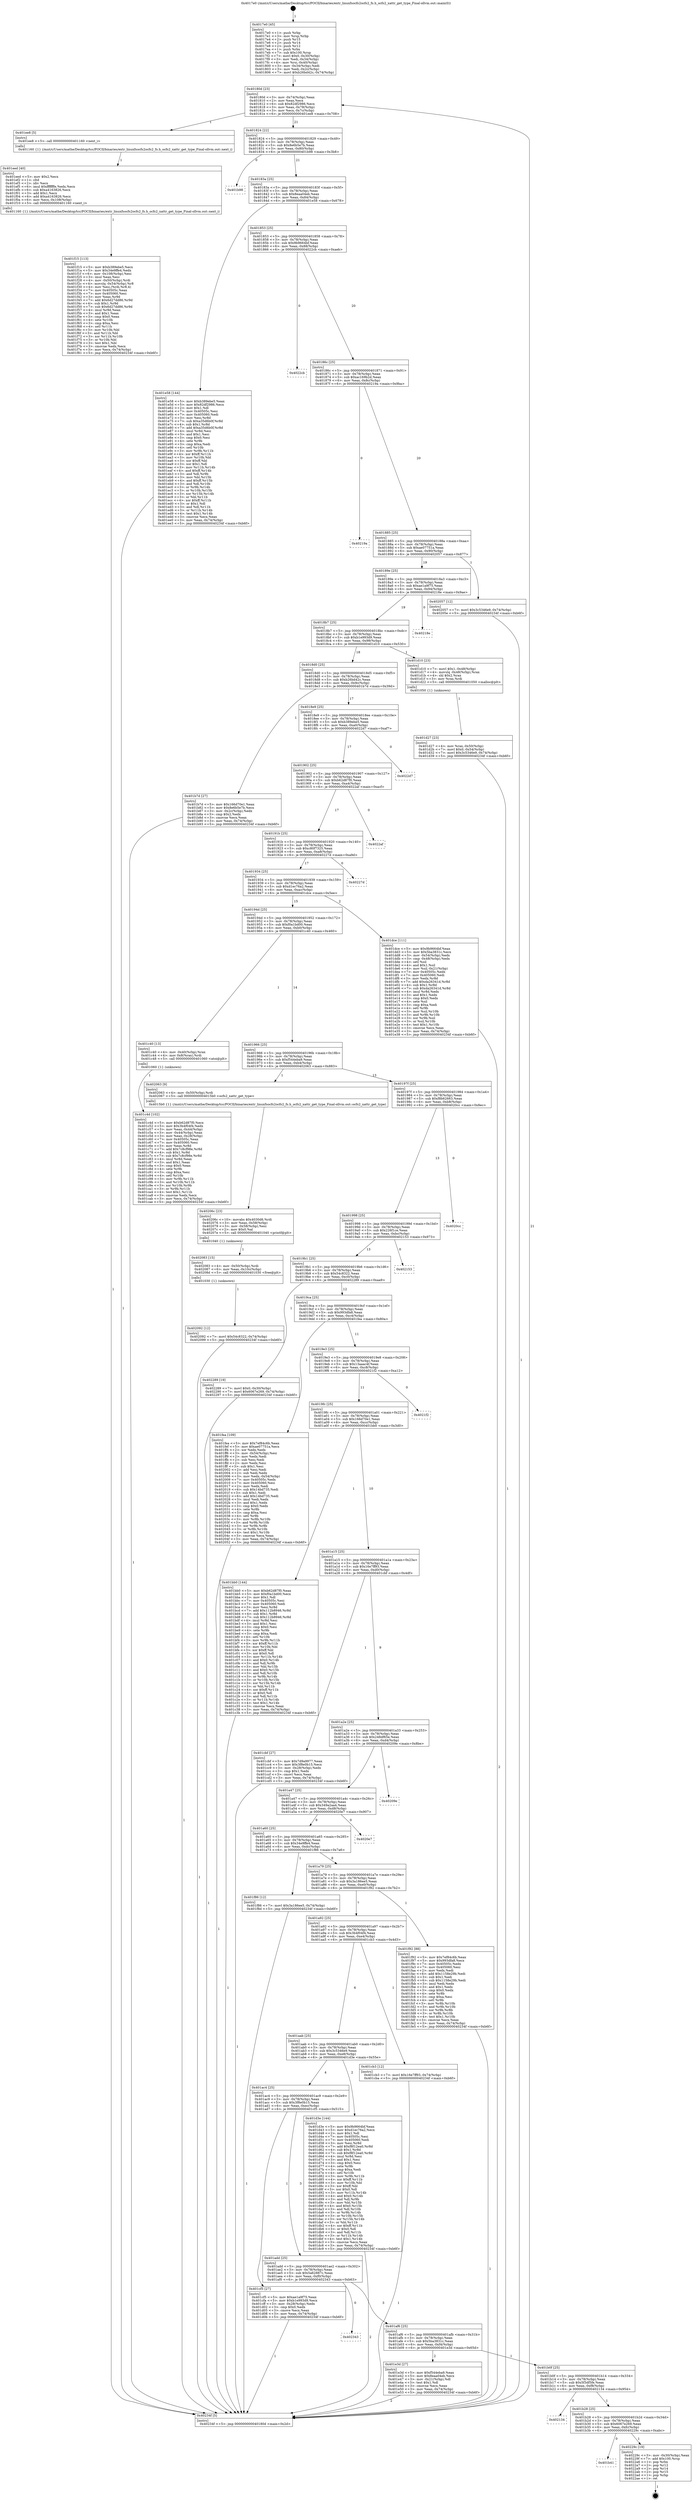 digraph "0x4017e0" {
  label = "0x4017e0 (/mnt/c/Users/mathe/Desktop/tcc/POCII/binaries/extr_linuxfsocfs2ocfs2_fs.h_ocfs2_xattr_get_type_Final-ollvm.out::main(0))"
  labelloc = "t"
  node[shape=record]

  Entry [label="",width=0.3,height=0.3,shape=circle,fillcolor=black,style=filled]
  "0x40180d" [label="{
     0x40180d [23]\l
     | [instrs]\l
     &nbsp;&nbsp;0x40180d \<+3\>: mov -0x74(%rbp),%eax\l
     &nbsp;&nbsp;0x401810 \<+2\>: mov %eax,%ecx\l
     &nbsp;&nbsp;0x401812 \<+6\>: sub $0x82df2986,%ecx\l
     &nbsp;&nbsp;0x401818 \<+3\>: mov %eax,-0x78(%rbp)\l
     &nbsp;&nbsp;0x40181b \<+3\>: mov %ecx,-0x7c(%rbp)\l
     &nbsp;&nbsp;0x40181e \<+6\>: je 0000000000401ee8 \<main+0x708\>\l
  }"]
  "0x401ee8" [label="{
     0x401ee8 [5]\l
     | [instrs]\l
     &nbsp;&nbsp;0x401ee8 \<+5\>: call 0000000000401160 \<next_i\>\l
     | [calls]\l
     &nbsp;&nbsp;0x401160 \{1\} (/mnt/c/Users/mathe/Desktop/tcc/POCII/binaries/extr_linuxfsocfs2ocfs2_fs.h_ocfs2_xattr_get_type_Final-ollvm.out::next_i)\l
  }"]
  "0x401824" [label="{
     0x401824 [22]\l
     | [instrs]\l
     &nbsp;&nbsp;0x401824 \<+5\>: jmp 0000000000401829 \<main+0x49\>\l
     &nbsp;&nbsp;0x401829 \<+3\>: mov -0x78(%rbp),%eax\l
     &nbsp;&nbsp;0x40182c \<+5\>: sub $0x8e6b5e7b,%eax\l
     &nbsp;&nbsp;0x401831 \<+3\>: mov %eax,-0x80(%rbp)\l
     &nbsp;&nbsp;0x401834 \<+6\>: je 0000000000401b98 \<main+0x3b8\>\l
  }"]
  Exit [label="",width=0.3,height=0.3,shape=circle,fillcolor=black,style=filled,peripheries=2]
  "0x401b98" [label="{
     0x401b98\l
  }", style=dashed]
  "0x40183a" [label="{
     0x40183a [25]\l
     | [instrs]\l
     &nbsp;&nbsp;0x40183a \<+5\>: jmp 000000000040183f \<main+0x5f\>\l
     &nbsp;&nbsp;0x40183f \<+3\>: mov -0x78(%rbp),%eax\l
     &nbsp;&nbsp;0x401842 \<+5\>: sub $0x8eaa04eb,%eax\l
     &nbsp;&nbsp;0x401847 \<+6\>: mov %eax,-0x84(%rbp)\l
     &nbsp;&nbsp;0x40184d \<+6\>: je 0000000000401e58 \<main+0x678\>\l
  }"]
  "0x401b41" [label="{
     0x401b41\l
  }", style=dashed]
  "0x401e58" [label="{
     0x401e58 [144]\l
     | [instrs]\l
     &nbsp;&nbsp;0x401e58 \<+5\>: mov $0xb389ebe5,%eax\l
     &nbsp;&nbsp;0x401e5d \<+5\>: mov $0x82df2986,%ecx\l
     &nbsp;&nbsp;0x401e62 \<+2\>: mov $0x1,%dl\l
     &nbsp;&nbsp;0x401e64 \<+7\>: mov 0x40505c,%esi\l
     &nbsp;&nbsp;0x401e6b \<+7\>: mov 0x405060,%edi\l
     &nbsp;&nbsp;0x401e72 \<+3\>: mov %esi,%r8d\l
     &nbsp;&nbsp;0x401e75 \<+7\>: sub $0xa35d6b0f,%r8d\l
     &nbsp;&nbsp;0x401e7c \<+4\>: sub $0x1,%r8d\l
     &nbsp;&nbsp;0x401e80 \<+7\>: add $0xa35d6b0f,%r8d\l
     &nbsp;&nbsp;0x401e87 \<+4\>: imul %r8d,%esi\l
     &nbsp;&nbsp;0x401e8b \<+3\>: and $0x1,%esi\l
     &nbsp;&nbsp;0x401e8e \<+3\>: cmp $0x0,%esi\l
     &nbsp;&nbsp;0x401e91 \<+4\>: sete %r9b\l
     &nbsp;&nbsp;0x401e95 \<+3\>: cmp $0xa,%edi\l
     &nbsp;&nbsp;0x401e98 \<+4\>: setl %r10b\l
     &nbsp;&nbsp;0x401e9c \<+3\>: mov %r9b,%r11b\l
     &nbsp;&nbsp;0x401e9f \<+4\>: xor $0xff,%r11b\l
     &nbsp;&nbsp;0x401ea3 \<+3\>: mov %r10b,%bl\l
     &nbsp;&nbsp;0x401ea6 \<+3\>: xor $0xff,%bl\l
     &nbsp;&nbsp;0x401ea9 \<+3\>: xor $0x1,%dl\l
     &nbsp;&nbsp;0x401eac \<+3\>: mov %r11b,%r14b\l
     &nbsp;&nbsp;0x401eaf \<+4\>: and $0xff,%r14b\l
     &nbsp;&nbsp;0x401eb3 \<+3\>: and %dl,%r9b\l
     &nbsp;&nbsp;0x401eb6 \<+3\>: mov %bl,%r15b\l
     &nbsp;&nbsp;0x401eb9 \<+4\>: and $0xff,%r15b\l
     &nbsp;&nbsp;0x401ebd \<+3\>: and %dl,%r10b\l
     &nbsp;&nbsp;0x401ec0 \<+3\>: or %r9b,%r14b\l
     &nbsp;&nbsp;0x401ec3 \<+3\>: or %r10b,%r15b\l
     &nbsp;&nbsp;0x401ec6 \<+3\>: xor %r15b,%r14b\l
     &nbsp;&nbsp;0x401ec9 \<+3\>: or %bl,%r11b\l
     &nbsp;&nbsp;0x401ecc \<+4\>: xor $0xff,%r11b\l
     &nbsp;&nbsp;0x401ed0 \<+3\>: or $0x1,%dl\l
     &nbsp;&nbsp;0x401ed3 \<+3\>: and %dl,%r11b\l
     &nbsp;&nbsp;0x401ed6 \<+3\>: or %r11b,%r14b\l
     &nbsp;&nbsp;0x401ed9 \<+4\>: test $0x1,%r14b\l
     &nbsp;&nbsp;0x401edd \<+3\>: cmovne %ecx,%eax\l
     &nbsp;&nbsp;0x401ee0 \<+3\>: mov %eax,-0x74(%rbp)\l
     &nbsp;&nbsp;0x401ee3 \<+5\>: jmp 000000000040234f \<main+0xb6f\>\l
  }"]
  "0x401853" [label="{
     0x401853 [25]\l
     | [instrs]\l
     &nbsp;&nbsp;0x401853 \<+5\>: jmp 0000000000401858 \<main+0x78\>\l
     &nbsp;&nbsp;0x401858 \<+3\>: mov -0x78(%rbp),%eax\l
     &nbsp;&nbsp;0x40185b \<+5\>: sub $0x9b9664bf,%eax\l
     &nbsp;&nbsp;0x401860 \<+6\>: mov %eax,-0x88(%rbp)\l
     &nbsp;&nbsp;0x401866 \<+6\>: je 00000000004022cb \<main+0xaeb\>\l
  }"]
  "0x40229c" [label="{
     0x40229c [19]\l
     | [instrs]\l
     &nbsp;&nbsp;0x40229c \<+3\>: mov -0x30(%rbp),%eax\l
     &nbsp;&nbsp;0x40229f \<+7\>: add $0x100,%rsp\l
     &nbsp;&nbsp;0x4022a6 \<+1\>: pop %rbx\l
     &nbsp;&nbsp;0x4022a7 \<+2\>: pop %r12\l
     &nbsp;&nbsp;0x4022a9 \<+2\>: pop %r14\l
     &nbsp;&nbsp;0x4022ab \<+2\>: pop %r15\l
     &nbsp;&nbsp;0x4022ad \<+1\>: pop %rbp\l
     &nbsp;&nbsp;0x4022ae \<+1\>: ret\l
  }"]
  "0x4022cb" [label="{
     0x4022cb\l
  }", style=dashed]
  "0x40186c" [label="{
     0x40186c [25]\l
     | [instrs]\l
     &nbsp;&nbsp;0x40186c \<+5\>: jmp 0000000000401871 \<main+0x91\>\l
     &nbsp;&nbsp;0x401871 \<+3\>: mov -0x78(%rbp),%eax\l
     &nbsp;&nbsp;0x401874 \<+5\>: sub $0xac169b2d,%eax\l
     &nbsp;&nbsp;0x401879 \<+6\>: mov %eax,-0x8c(%rbp)\l
     &nbsp;&nbsp;0x40187f \<+6\>: je 000000000040219a \<main+0x9ba\>\l
  }"]
  "0x401b28" [label="{
     0x401b28 [25]\l
     | [instrs]\l
     &nbsp;&nbsp;0x401b28 \<+5\>: jmp 0000000000401b2d \<main+0x34d\>\l
     &nbsp;&nbsp;0x401b2d \<+3\>: mov -0x78(%rbp),%eax\l
     &nbsp;&nbsp;0x401b30 \<+5\>: sub $0x6067e269,%eax\l
     &nbsp;&nbsp;0x401b35 \<+6\>: mov %eax,-0xfc(%rbp)\l
     &nbsp;&nbsp;0x401b3b \<+6\>: je 000000000040229c \<main+0xabc\>\l
  }"]
  "0x40219a" [label="{
     0x40219a\l
  }", style=dashed]
  "0x401885" [label="{
     0x401885 [25]\l
     | [instrs]\l
     &nbsp;&nbsp;0x401885 \<+5\>: jmp 000000000040188a \<main+0xaa\>\l
     &nbsp;&nbsp;0x40188a \<+3\>: mov -0x78(%rbp),%eax\l
     &nbsp;&nbsp;0x40188d \<+5\>: sub $0xae07751a,%eax\l
     &nbsp;&nbsp;0x401892 \<+6\>: mov %eax,-0x90(%rbp)\l
     &nbsp;&nbsp;0x401898 \<+6\>: je 0000000000402057 \<main+0x877\>\l
  }"]
  "0x402134" [label="{
     0x402134\l
  }", style=dashed]
  "0x402057" [label="{
     0x402057 [12]\l
     | [instrs]\l
     &nbsp;&nbsp;0x402057 \<+7\>: movl $0x3c5346e9,-0x74(%rbp)\l
     &nbsp;&nbsp;0x40205e \<+5\>: jmp 000000000040234f \<main+0xb6f\>\l
  }"]
  "0x40189e" [label="{
     0x40189e [25]\l
     | [instrs]\l
     &nbsp;&nbsp;0x40189e \<+5\>: jmp 00000000004018a3 \<main+0xc3\>\l
     &nbsp;&nbsp;0x4018a3 \<+3\>: mov -0x78(%rbp),%eax\l
     &nbsp;&nbsp;0x4018a6 \<+5\>: sub $0xae1a9f75,%eax\l
     &nbsp;&nbsp;0x4018ab \<+6\>: mov %eax,-0x94(%rbp)\l
     &nbsp;&nbsp;0x4018b1 \<+6\>: je 000000000040218e \<main+0x9ae\>\l
  }"]
  "0x402092" [label="{
     0x402092 [12]\l
     | [instrs]\l
     &nbsp;&nbsp;0x402092 \<+7\>: movl $0x54c8322,-0x74(%rbp)\l
     &nbsp;&nbsp;0x402099 \<+5\>: jmp 000000000040234f \<main+0xb6f\>\l
  }"]
  "0x40218e" [label="{
     0x40218e\l
  }", style=dashed]
  "0x4018b7" [label="{
     0x4018b7 [25]\l
     | [instrs]\l
     &nbsp;&nbsp;0x4018b7 \<+5\>: jmp 00000000004018bc \<main+0xdc\>\l
     &nbsp;&nbsp;0x4018bc \<+3\>: mov -0x78(%rbp),%eax\l
     &nbsp;&nbsp;0x4018bf \<+5\>: sub $0xb1e993d9,%eax\l
     &nbsp;&nbsp;0x4018c4 \<+6\>: mov %eax,-0x98(%rbp)\l
     &nbsp;&nbsp;0x4018ca \<+6\>: je 0000000000401d10 \<main+0x530\>\l
  }"]
  "0x402083" [label="{
     0x402083 [15]\l
     | [instrs]\l
     &nbsp;&nbsp;0x402083 \<+4\>: mov -0x50(%rbp),%rdi\l
     &nbsp;&nbsp;0x402087 \<+6\>: mov %eax,-0x10c(%rbp)\l
     &nbsp;&nbsp;0x40208d \<+5\>: call 0000000000401030 \<free@plt\>\l
     | [calls]\l
     &nbsp;&nbsp;0x401030 \{1\} (unknown)\l
  }"]
  "0x401d10" [label="{
     0x401d10 [23]\l
     | [instrs]\l
     &nbsp;&nbsp;0x401d10 \<+7\>: movl $0x1,-0x48(%rbp)\l
     &nbsp;&nbsp;0x401d17 \<+4\>: movslq -0x48(%rbp),%rax\l
     &nbsp;&nbsp;0x401d1b \<+4\>: shl $0x2,%rax\l
     &nbsp;&nbsp;0x401d1f \<+3\>: mov %rax,%rdi\l
     &nbsp;&nbsp;0x401d22 \<+5\>: call 0000000000401050 \<malloc@plt\>\l
     | [calls]\l
     &nbsp;&nbsp;0x401050 \{1\} (unknown)\l
  }"]
  "0x4018d0" [label="{
     0x4018d0 [25]\l
     | [instrs]\l
     &nbsp;&nbsp;0x4018d0 \<+5\>: jmp 00000000004018d5 \<main+0xf5\>\l
     &nbsp;&nbsp;0x4018d5 \<+3\>: mov -0x78(%rbp),%eax\l
     &nbsp;&nbsp;0x4018d8 \<+5\>: sub $0xb26bd42c,%eax\l
     &nbsp;&nbsp;0x4018dd \<+6\>: mov %eax,-0x9c(%rbp)\l
     &nbsp;&nbsp;0x4018e3 \<+6\>: je 0000000000401b7d \<main+0x39d\>\l
  }"]
  "0x40206c" [label="{
     0x40206c [23]\l
     | [instrs]\l
     &nbsp;&nbsp;0x40206c \<+10\>: movabs $0x4030d6,%rdi\l
     &nbsp;&nbsp;0x402076 \<+3\>: mov %eax,-0x58(%rbp)\l
     &nbsp;&nbsp;0x402079 \<+3\>: mov -0x58(%rbp),%esi\l
     &nbsp;&nbsp;0x40207c \<+2\>: mov $0x0,%al\l
     &nbsp;&nbsp;0x40207e \<+5\>: call 0000000000401040 \<printf@plt\>\l
     | [calls]\l
     &nbsp;&nbsp;0x401040 \{1\} (unknown)\l
  }"]
  "0x401b7d" [label="{
     0x401b7d [27]\l
     | [instrs]\l
     &nbsp;&nbsp;0x401b7d \<+5\>: mov $0x166d70e1,%eax\l
     &nbsp;&nbsp;0x401b82 \<+5\>: mov $0x8e6b5e7b,%ecx\l
     &nbsp;&nbsp;0x401b87 \<+3\>: mov -0x2c(%rbp),%edx\l
     &nbsp;&nbsp;0x401b8a \<+3\>: cmp $0x2,%edx\l
     &nbsp;&nbsp;0x401b8d \<+3\>: cmovne %ecx,%eax\l
     &nbsp;&nbsp;0x401b90 \<+3\>: mov %eax,-0x74(%rbp)\l
     &nbsp;&nbsp;0x401b93 \<+5\>: jmp 000000000040234f \<main+0xb6f\>\l
  }"]
  "0x4018e9" [label="{
     0x4018e9 [25]\l
     | [instrs]\l
     &nbsp;&nbsp;0x4018e9 \<+5\>: jmp 00000000004018ee \<main+0x10e\>\l
     &nbsp;&nbsp;0x4018ee \<+3\>: mov -0x78(%rbp),%eax\l
     &nbsp;&nbsp;0x4018f1 \<+5\>: sub $0xb389ebe5,%eax\l
     &nbsp;&nbsp;0x4018f6 \<+6\>: mov %eax,-0xa0(%rbp)\l
     &nbsp;&nbsp;0x4018fc \<+6\>: je 00000000004022d7 \<main+0xaf7\>\l
  }"]
  "0x40234f" [label="{
     0x40234f [5]\l
     | [instrs]\l
     &nbsp;&nbsp;0x40234f \<+5\>: jmp 000000000040180d \<main+0x2d\>\l
  }"]
  "0x4017e0" [label="{
     0x4017e0 [45]\l
     | [instrs]\l
     &nbsp;&nbsp;0x4017e0 \<+1\>: push %rbp\l
     &nbsp;&nbsp;0x4017e1 \<+3\>: mov %rsp,%rbp\l
     &nbsp;&nbsp;0x4017e4 \<+2\>: push %r15\l
     &nbsp;&nbsp;0x4017e6 \<+2\>: push %r14\l
     &nbsp;&nbsp;0x4017e8 \<+2\>: push %r12\l
     &nbsp;&nbsp;0x4017ea \<+1\>: push %rbx\l
     &nbsp;&nbsp;0x4017eb \<+7\>: sub $0x100,%rsp\l
     &nbsp;&nbsp;0x4017f2 \<+7\>: movl $0x0,-0x30(%rbp)\l
     &nbsp;&nbsp;0x4017f9 \<+3\>: mov %edi,-0x34(%rbp)\l
     &nbsp;&nbsp;0x4017fc \<+4\>: mov %rsi,-0x40(%rbp)\l
     &nbsp;&nbsp;0x401800 \<+3\>: mov -0x34(%rbp),%edi\l
     &nbsp;&nbsp;0x401803 \<+3\>: mov %edi,-0x2c(%rbp)\l
     &nbsp;&nbsp;0x401806 \<+7\>: movl $0xb26bd42c,-0x74(%rbp)\l
  }"]
  "0x401f15" [label="{
     0x401f15 [113]\l
     | [instrs]\l
     &nbsp;&nbsp;0x401f15 \<+5\>: mov $0xb389ebe5,%ecx\l
     &nbsp;&nbsp;0x401f1a \<+5\>: mov $0x34e9ffe4,%edx\l
     &nbsp;&nbsp;0x401f1f \<+6\>: mov -0x108(%rbp),%esi\l
     &nbsp;&nbsp;0x401f25 \<+3\>: imul %eax,%esi\l
     &nbsp;&nbsp;0x401f28 \<+4\>: mov -0x50(%rbp),%rdi\l
     &nbsp;&nbsp;0x401f2c \<+4\>: movslq -0x54(%rbp),%r8\l
     &nbsp;&nbsp;0x401f30 \<+4\>: mov %esi,(%rdi,%r8,4)\l
     &nbsp;&nbsp;0x401f34 \<+7\>: mov 0x40505c,%eax\l
     &nbsp;&nbsp;0x401f3b \<+7\>: mov 0x405060,%esi\l
     &nbsp;&nbsp;0x401f42 \<+3\>: mov %eax,%r9d\l
     &nbsp;&nbsp;0x401f45 \<+7\>: add $0x6d27dd86,%r9d\l
     &nbsp;&nbsp;0x401f4c \<+4\>: sub $0x1,%r9d\l
     &nbsp;&nbsp;0x401f50 \<+7\>: sub $0x6d27dd86,%r9d\l
     &nbsp;&nbsp;0x401f57 \<+4\>: imul %r9d,%eax\l
     &nbsp;&nbsp;0x401f5b \<+3\>: and $0x1,%eax\l
     &nbsp;&nbsp;0x401f5e \<+3\>: cmp $0x0,%eax\l
     &nbsp;&nbsp;0x401f61 \<+4\>: sete %r10b\l
     &nbsp;&nbsp;0x401f65 \<+3\>: cmp $0xa,%esi\l
     &nbsp;&nbsp;0x401f68 \<+4\>: setl %r11b\l
     &nbsp;&nbsp;0x401f6c \<+3\>: mov %r10b,%bl\l
     &nbsp;&nbsp;0x401f6f \<+3\>: and %r11b,%bl\l
     &nbsp;&nbsp;0x401f72 \<+3\>: xor %r11b,%r10b\l
     &nbsp;&nbsp;0x401f75 \<+3\>: or %r10b,%bl\l
     &nbsp;&nbsp;0x401f78 \<+3\>: test $0x1,%bl\l
     &nbsp;&nbsp;0x401f7b \<+3\>: cmovne %edx,%ecx\l
     &nbsp;&nbsp;0x401f7e \<+3\>: mov %ecx,-0x74(%rbp)\l
     &nbsp;&nbsp;0x401f81 \<+5\>: jmp 000000000040234f \<main+0xb6f\>\l
  }"]
  "0x4022d7" [label="{
     0x4022d7\l
  }", style=dashed]
  "0x401902" [label="{
     0x401902 [25]\l
     | [instrs]\l
     &nbsp;&nbsp;0x401902 \<+5\>: jmp 0000000000401907 \<main+0x127\>\l
     &nbsp;&nbsp;0x401907 \<+3\>: mov -0x78(%rbp),%eax\l
     &nbsp;&nbsp;0x40190a \<+5\>: sub $0xb62d87f0,%eax\l
     &nbsp;&nbsp;0x40190f \<+6\>: mov %eax,-0xa4(%rbp)\l
     &nbsp;&nbsp;0x401915 \<+6\>: je 00000000004022af \<main+0xacf\>\l
  }"]
  "0x401eed" [label="{
     0x401eed [40]\l
     | [instrs]\l
     &nbsp;&nbsp;0x401eed \<+5\>: mov $0x2,%ecx\l
     &nbsp;&nbsp;0x401ef2 \<+1\>: cltd\l
     &nbsp;&nbsp;0x401ef3 \<+2\>: idiv %ecx\l
     &nbsp;&nbsp;0x401ef5 \<+6\>: imul $0xfffffffe,%edx,%ecx\l
     &nbsp;&nbsp;0x401efb \<+6\>: sub $0xa4163826,%ecx\l
     &nbsp;&nbsp;0x401f01 \<+3\>: add $0x1,%ecx\l
     &nbsp;&nbsp;0x401f04 \<+6\>: add $0xa4163826,%ecx\l
     &nbsp;&nbsp;0x401f0a \<+6\>: mov %ecx,-0x108(%rbp)\l
     &nbsp;&nbsp;0x401f10 \<+5\>: call 0000000000401160 \<next_i\>\l
     | [calls]\l
     &nbsp;&nbsp;0x401160 \{1\} (/mnt/c/Users/mathe/Desktop/tcc/POCII/binaries/extr_linuxfsocfs2ocfs2_fs.h_ocfs2_xattr_get_type_Final-ollvm.out::next_i)\l
  }"]
  "0x4022af" [label="{
     0x4022af\l
  }", style=dashed]
  "0x40191b" [label="{
     0x40191b [25]\l
     | [instrs]\l
     &nbsp;&nbsp;0x40191b \<+5\>: jmp 0000000000401920 \<main+0x140\>\l
     &nbsp;&nbsp;0x401920 \<+3\>: mov -0x78(%rbp),%eax\l
     &nbsp;&nbsp;0x401923 \<+5\>: sub $0xc80f7325,%eax\l
     &nbsp;&nbsp;0x401928 \<+6\>: mov %eax,-0xa8(%rbp)\l
     &nbsp;&nbsp;0x40192e \<+6\>: je 000000000040227d \<main+0xa9d\>\l
  }"]
  "0x401b0f" [label="{
     0x401b0f [25]\l
     | [instrs]\l
     &nbsp;&nbsp;0x401b0f \<+5\>: jmp 0000000000401b14 \<main+0x334\>\l
     &nbsp;&nbsp;0x401b14 \<+3\>: mov -0x78(%rbp),%eax\l
     &nbsp;&nbsp;0x401b17 \<+5\>: sub $0x5f3df5fe,%eax\l
     &nbsp;&nbsp;0x401b1c \<+6\>: mov %eax,-0xf8(%rbp)\l
     &nbsp;&nbsp;0x401b22 \<+6\>: je 0000000000402134 \<main+0x954\>\l
  }"]
  "0x40227d" [label="{
     0x40227d\l
  }", style=dashed]
  "0x401934" [label="{
     0x401934 [25]\l
     | [instrs]\l
     &nbsp;&nbsp;0x401934 \<+5\>: jmp 0000000000401939 \<main+0x159\>\l
     &nbsp;&nbsp;0x401939 \<+3\>: mov -0x78(%rbp),%eax\l
     &nbsp;&nbsp;0x40193c \<+5\>: sub $0xd1ec76a2,%eax\l
     &nbsp;&nbsp;0x401941 \<+6\>: mov %eax,-0xac(%rbp)\l
     &nbsp;&nbsp;0x401947 \<+6\>: je 0000000000401dce \<main+0x5ee\>\l
  }"]
  "0x401e3d" [label="{
     0x401e3d [27]\l
     | [instrs]\l
     &nbsp;&nbsp;0x401e3d \<+5\>: mov $0xf544eba9,%eax\l
     &nbsp;&nbsp;0x401e42 \<+5\>: mov $0x8eaa04eb,%ecx\l
     &nbsp;&nbsp;0x401e47 \<+3\>: mov -0x21(%rbp),%dl\l
     &nbsp;&nbsp;0x401e4a \<+3\>: test $0x1,%dl\l
     &nbsp;&nbsp;0x401e4d \<+3\>: cmovne %ecx,%eax\l
     &nbsp;&nbsp;0x401e50 \<+3\>: mov %eax,-0x74(%rbp)\l
     &nbsp;&nbsp;0x401e53 \<+5\>: jmp 000000000040234f \<main+0xb6f\>\l
  }"]
  "0x401dce" [label="{
     0x401dce [111]\l
     | [instrs]\l
     &nbsp;&nbsp;0x401dce \<+5\>: mov $0x9b9664bf,%eax\l
     &nbsp;&nbsp;0x401dd3 \<+5\>: mov $0x5ba3831c,%ecx\l
     &nbsp;&nbsp;0x401dd8 \<+3\>: mov -0x54(%rbp),%edx\l
     &nbsp;&nbsp;0x401ddb \<+3\>: cmp -0x48(%rbp),%edx\l
     &nbsp;&nbsp;0x401dde \<+4\>: setl %sil\l
     &nbsp;&nbsp;0x401de2 \<+4\>: and $0x1,%sil\l
     &nbsp;&nbsp;0x401de6 \<+4\>: mov %sil,-0x21(%rbp)\l
     &nbsp;&nbsp;0x401dea \<+7\>: mov 0x40505c,%edx\l
     &nbsp;&nbsp;0x401df1 \<+7\>: mov 0x405060,%edi\l
     &nbsp;&nbsp;0x401df8 \<+3\>: mov %edx,%r8d\l
     &nbsp;&nbsp;0x401dfb \<+7\>: add $0xda26341d,%r8d\l
     &nbsp;&nbsp;0x401e02 \<+4\>: sub $0x1,%r8d\l
     &nbsp;&nbsp;0x401e06 \<+7\>: sub $0xda26341d,%r8d\l
     &nbsp;&nbsp;0x401e0d \<+4\>: imul %r8d,%edx\l
     &nbsp;&nbsp;0x401e11 \<+3\>: and $0x1,%edx\l
     &nbsp;&nbsp;0x401e14 \<+3\>: cmp $0x0,%edx\l
     &nbsp;&nbsp;0x401e17 \<+4\>: sete %sil\l
     &nbsp;&nbsp;0x401e1b \<+3\>: cmp $0xa,%edi\l
     &nbsp;&nbsp;0x401e1e \<+4\>: setl %r9b\l
     &nbsp;&nbsp;0x401e22 \<+3\>: mov %sil,%r10b\l
     &nbsp;&nbsp;0x401e25 \<+3\>: and %r9b,%r10b\l
     &nbsp;&nbsp;0x401e28 \<+3\>: xor %r9b,%sil\l
     &nbsp;&nbsp;0x401e2b \<+3\>: or %sil,%r10b\l
     &nbsp;&nbsp;0x401e2e \<+4\>: test $0x1,%r10b\l
     &nbsp;&nbsp;0x401e32 \<+3\>: cmovne %ecx,%eax\l
     &nbsp;&nbsp;0x401e35 \<+3\>: mov %eax,-0x74(%rbp)\l
     &nbsp;&nbsp;0x401e38 \<+5\>: jmp 000000000040234f \<main+0xb6f\>\l
  }"]
  "0x40194d" [label="{
     0x40194d [25]\l
     | [instrs]\l
     &nbsp;&nbsp;0x40194d \<+5\>: jmp 0000000000401952 \<main+0x172\>\l
     &nbsp;&nbsp;0x401952 \<+3\>: mov -0x78(%rbp),%eax\l
     &nbsp;&nbsp;0x401955 \<+5\>: sub $0xf0a1bd00,%eax\l
     &nbsp;&nbsp;0x40195a \<+6\>: mov %eax,-0xb0(%rbp)\l
     &nbsp;&nbsp;0x401960 \<+6\>: je 0000000000401c40 \<main+0x460\>\l
  }"]
  "0x401af6" [label="{
     0x401af6 [25]\l
     | [instrs]\l
     &nbsp;&nbsp;0x401af6 \<+5\>: jmp 0000000000401afb \<main+0x31b\>\l
     &nbsp;&nbsp;0x401afb \<+3\>: mov -0x78(%rbp),%eax\l
     &nbsp;&nbsp;0x401afe \<+5\>: sub $0x5ba3831c,%eax\l
     &nbsp;&nbsp;0x401b03 \<+6\>: mov %eax,-0xf4(%rbp)\l
     &nbsp;&nbsp;0x401b09 \<+6\>: je 0000000000401e3d \<main+0x65d\>\l
  }"]
  "0x401c40" [label="{
     0x401c40 [13]\l
     | [instrs]\l
     &nbsp;&nbsp;0x401c40 \<+4\>: mov -0x40(%rbp),%rax\l
     &nbsp;&nbsp;0x401c44 \<+4\>: mov 0x8(%rax),%rdi\l
     &nbsp;&nbsp;0x401c48 \<+5\>: call 0000000000401060 \<atoi@plt\>\l
     | [calls]\l
     &nbsp;&nbsp;0x401060 \{1\} (unknown)\l
  }"]
  "0x401966" [label="{
     0x401966 [25]\l
     | [instrs]\l
     &nbsp;&nbsp;0x401966 \<+5\>: jmp 000000000040196b \<main+0x18b\>\l
     &nbsp;&nbsp;0x40196b \<+3\>: mov -0x78(%rbp),%eax\l
     &nbsp;&nbsp;0x40196e \<+5\>: sub $0xf544eba9,%eax\l
     &nbsp;&nbsp;0x401973 \<+6\>: mov %eax,-0xb4(%rbp)\l
     &nbsp;&nbsp;0x401979 \<+6\>: je 0000000000402063 \<main+0x883\>\l
  }"]
  "0x402343" [label="{
     0x402343\l
  }", style=dashed]
  "0x402063" [label="{
     0x402063 [9]\l
     | [instrs]\l
     &nbsp;&nbsp;0x402063 \<+4\>: mov -0x50(%rbp),%rdi\l
     &nbsp;&nbsp;0x402067 \<+5\>: call 00000000004015b0 \<ocfs2_xattr_get_type\>\l
     | [calls]\l
     &nbsp;&nbsp;0x4015b0 \{1\} (/mnt/c/Users/mathe/Desktop/tcc/POCII/binaries/extr_linuxfsocfs2ocfs2_fs.h_ocfs2_xattr_get_type_Final-ollvm.out::ocfs2_xattr_get_type)\l
  }"]
  "0x40197f" [label="{
     0x40197f [25]\l
     | [instrs]\l
     &nbsp;&nbsp;0x40197f \<+5\>: jmp 0000000000401984 \<main+0x1a4\>\l
     &nbsp;&nbsp;0x401984 \<+3\>: mov -0x78(%rbp),%eax\l
     &nbsp;&nbsp;0x401987 \<+5\>: sub $0xf8b62663,%eax\l
     &nbsp;&nbsp;0x40198c \<+6\>: mov %eax,-0xb8(%rbp)\l
     &nbsp;&nbsp;0x401992 \<+6\>: je 00000000004020cc \<main+0x8ec\>\l
  }"]
  "0x401d27" [label="{
     0x401d27 [23]\l
     | [instrs]\l
     &nbsp;&nbsp;0x401d27 \<+4\>: mov %rax,-0x50(%rbp)\l
     &nbsp;&nbsp;0x401d2b \<+7\>: movl $0x0,-0x54(%rbp)\l
     &nbsp;&nbsp;0x401d32 \<+7\>: movl $0x3c5346e9,-0x74(%rbp)\l
     &nbsp;&nbsp;0x401d39 \<+5\>: jmp 000000000040234f \<main+0xb6f\>\l
  }"]
  "0x4020cc" [label="{
     0x4020cc\l
  }", style=dashed]
  "0x401998" [label="{
     0x401998 [25]\l
     | [instrs]\l
     &nbsp;&nbsp;0x401998 \<+5\>: jmp 000000000040199d \<main+0x1bd\>\l
     &nbsp;&nbsp;0x40199d \<+3\>: mov -0x78(%rbp),%eax\l
     &nbsp;&nbsp;0x4019a0 \<+5\>: sub $0x226f1ce,%eax\l
     &nbsp;&nbsp;0x4019a5 \<+6\>: mov %eax,-0xbc(%rbp)\l
     &nbsp;&nbsp;0x4019ab \<+6\>: je 0000000000402153 \<main+0x973\>\l
  }"]
  "0x401add" [label="{
     0x401add [25]\l
     | [instrs]\l
     &nbsp;&nbsp;0x401add \<+5\>: jmp 0000000000401ae2 \<main+0x302\>\l
     &nbsp;&nbsp;0x401ae2 \<+3\>: mov -0x78(%rbp),%eax\l
     &nbsp;&nbsp;0x401ae5 \<+5\>: sub $0x5a62887c,%eax\l
     &nbsp;&nbsp;0x401aea \<+6\>: mov %eax,-0xf0(%rbp)\l
     &nbsp;&nbsp;0x401af0 \<+6\>: je 0000000000402343 \<main+0xb63\>\l
  }"]
  "0x402153" [label="{
     0x402153\l
  }", style=dashed]
  "0x4019b1" [label="{
     0x4019b1 [25]\l
     | [instrs]\l
     &nbsp;&nbsp;0x4019b1 \<+5\>: jmp 00000000004019b6 \<main+0x1d6\>\l
     &nbsp;&nbsp;0x4019b6 \<+3\>: mov -0x78(%rbp),%eax\l
     &nbsp;&nbsp;0x4019b9 \<+5\>: sub $0x54c8322,%eax\l
     &nbsp;&nbsp;0x4019be \<+6\>: mov %eax,-0xc0(%rbp)\l
     &nbsp;&nbsp;0x4019c4 \<+6\>: je 0000000000402289 \<main+0xaa9\>\l
  }"]
  "0x401cf5" [label="{
     0x401cf5 [27]\l
     | [instrs]\l
     &nbsp;&nbsp;0x401cf5 \<+5\>: mov $0xae1a9f75,%eax\l
     &nbsp;&nbsp;0x401cfa \<+5\>: mov $0xb1e993d9,%ecx\l
     &nbsp;&nbsp;0x401cff \<+3\>: mov -0x28(%rbp),%edx\l
     &nbsp;&nbsp;0x401d02 \<+3\>: cmp $0x0,%edx\l
     &nbsp;&nbsp;0x401d05 \<+3\>: cmove %ecx,%eax\l
     &nbsp;&nbsp;0x401d08 \<+3\>: mov %eax,-0x74(%rbp)\l
     &nbsp;&nbsp;0x401d0b \<+5\>: jmp 000000000040234f \<main+0xb6f\>\l
  }"]
  "0x402289" [label="{
     0x402289 [19]\l
     | [instrs]\l
     &nbsp;&nbsp;0x402289 \<+7\>: movl $0x0,-0x30(%rbp)\l
     &nbsp;&nbsp;0x402290 \<+7\>: movl $0x6067e269,-0x74(%rbp)\l
     &nbsp;&nbsp;0x402297 \<+5\>: jmp 000000000040234f \<main+0xb6f\>\l
  }"]
  "0x4019ca" [label="{
     0x4019ca [25]\l
     | [instrs]\l
     &nbsp;&nbsp;0x4019ca \<+5\>: jmp 00000000004019cf \<main+0x1ef\>\l
     &nbsp;&nbsp;0x4019cf \<+3\>: mov -0x78(%rbp),%eax\l
     &nbsp;&nbsp;0x4019d2 \<+5\>: sub $0x993dfa8,%eax\l
     &nbsp;&nbsp;0x4019d7 \<+6\>: mov %eax,-0xc4(%rbp)\l
     &nbsp;&nbsp;0x4019dd \<+6\>: je 0000000000401fea \<main+0x80a\>\l
  }"]
  "0x401ac4" [label="{
     0x401ac4 [25]\l
     | [instrs]\l
     &nbsp;&nbsp;0x401ac4 \<+5\>: jmp 0000000000401ac9 \<main+0x2e9\>\l
     &nbsp;&nbsp;0x401ac9 \<+3\>: mov -0x78(%rbp),%eax\l
     &nbsp;&nbsp;0x401acc \<+5\>: sub $0x3f8e0b15,%eax\l
     &nbsp;&nbsp;0x401ad1 \<+6\>: mov %eax,-0xec(%rbp)\l
     &nbsp;&nbsp;0x401ad7 \<+6\>: je 0000000000401cf5 \<main+0x515\>\l
  }"]
  "0x401fea" [label="{
     0x401fea [109]\l
     | [instrs]\l
     &nbsp;&nbsp;0x401fea \<+5\>: mov $0x7ef84c6b,%eax\l
     &nbsp;&nbsp;0x401fef \<+5\>: mov $0xae07751a,%ecx\l
     &nbsp;&nbsp;0x401ff4 \<+2\>: xor %edx,%edx\l
     &nbsp;&nbsp;0x401ff6 \<+3\>: mov -0x54(%rbp),%esi\l
     &nbsp;&nbsp;0x401ff9 \<+2\>: mov %edx,%edi\l
     &nbsp;&nbsp;0x401ffb \<+2\>: sub %esi,%edi\l
     &nbsp;&nbsp;0x401ffd \<+2\>: mov %edx,%esi\l
     &nbsp;&nbsp;0x401fff \<+3\>: sub $0x1,%esi\l
     &nbsp;&nbsp;0x402002 \<+2\>: add %esi,%edi\l
     &nbsp;&nbsp;0x402004 \<+2\>: sub %edi,%edx\l
     &nbsp;&nbsp;0x402006 \<+3\>: mov %edx,-0x54(%rbp)\l
     &nbsp;&nbsp;0x402009 \<+7\>: mov 0x40505c,%edx\l
     &nbsp;&nbsp;0x402010 \<+7\>: mov 0x405060,%esi\l
     &nbsp;&nbsp;0x402017 \<+2\>: mov %edx,%edi\l
     &nbsp;&nbsp;0x402019 \<+6\>: sub $0x14bd735,%edi\l
     &nbsp;&nbsp;0x40201f \<+3\>: sub $0x1,%edi\l
     &nbsp;&nbsp;0x402022 \<+6\>: add $0x14bd735,%edi\l
     &nbsp;&nbsp;0x402028 \<+3\>: imul %edi,%edx\l
     &nbsp;&nbsp;0x40202b \<+3\>: and $0x1,%edx\l
     &nbsp;&nbsp;0x40202e \<+3\>: cmp $0x0,%edx\l
     &nbsp;&nbsp;0x402031 \<+4\>: sete %r8b\l
     &nbsp;&nbsp;0x402035 \<+3\>: cmp $0xa,%esi\l
     &nbsp;&nbsp;0x402038 \<+4\>: setl %r9b\l
     &nbsp;&nbsp;0x40203c \<+3\>: mov %r8b,%r10b\l
     &nbsp;&nbsp;0x40203f \<+3\>: and %r9b,%r10b\l
     &nbsp;&nbsp;0x402042 \<+3\>: xor %r9b,%r8b\l
     &nbsp;&nbsp;0x402045 \<+3\>: or %r8b,%r10b\l
     &nbsp;&nbsp;0x402048 \<+4\>: test $0x1,%r10b\l
     &nbsp;&nbsp;0x40204c \<+3\>: cmovne %ecx,%eax\l
     &nbsp;&nbsp;0x40204f \<+3\>: mov %eax,-0x74(%rbp)\l
     &nbsp;&nbsp;0x402052 \<+5\>: jmp 000000000040234f \<main+0xb6f\>\l
  }"]
  "0x4019e3" [label="{
     0x4019e3 [25]\l
     | [instrs]\l
     &nbsp;&nbsp;0x4019e3 \<+5\>: jmp 00000000004019e8 \<main+0x208\>\l
     &nbsp;&nbsp;0x4019e8 \<+3\>: mov -0x78(%rbp),%eax\l
     &nbsp;&nbsp;0x4019eb \<+5\>: sub $0x13aaac4f,%eax\l
     &nbsp;&nbsp;0x4019f0 \<+6\>: mov %eax,-0xc8(%rbp)\l
     &nbsp;&nbsp;0x4019f6 \<+6\>: je 00000000004021f2 \<main+0xa12\>\l
  }"]
  "0x401d3e" [label="{
     0x401d3e [144]\l
     | [instrs]\l
     &nbsp;&nbsp;0x401d3e \<+5\>: mov $0x9b9664bf,%eax\l
     &nbsp;&nbsp;0x401d43 \<+5\>: mov $0xd1ec76a2,%ecx\l
     &nbsp;&nbsp;0x401d48 \<+2\>: mov $0x1,%dl\l
     &nbsp;&nbsp;0x401d4a \<+7\>: mov 0x40505c,%esi\l
     &nbsp;&nbsp;0x401d51 \<+7\>: mov 0x405060,%edi\l
     &nbsp;&nbsp;0x401d58 \<+3\>: mov %esi,%r8d\l
     &nbsp;&nbsp;0x401d5b \<+7\>: add $0xf8f12ea0,%r8d\l
     &nbsp;&nbsp;0x401d62 \<+4\>: sub $0x1,%r8d\l
     &nbsp;&nbsp;0x401d66 \<+7\>: sub $0xf8f12ea0,%r8d\l
     &nbsp;&nbsp;0x401d6d \<+4\>: imul %r8d,%esi\l
     &nbsp;&nbsp;0x401d71 \<+3\>: and $0x1,%esi\l
     &nbsp;&nbsp;0x401d74 \<+3\>: cmp $0x0,%esi\l
     &nbsp;&nbsp;0x401d77 \<+4\>: sete %r9b\l
     &nbsp;&nbsp;0x401d7b \<+3\>: cmp $0xa,%edi\l
     &nbsp;&nbsp;0x401d7e \<+4\>: setl %r10b\l
     &nbsp;&nbsp;0x401d82 \<+3\>: mov %r9b,%r11b\l
     &nbsp;&nbsp;0x401d85 \<+4\>: xor $0xff,%r11b\l
     &nbsp;&nbsp;0x401d89 \<+3\>: mov %r10b,%bl\l
     &nbsp;&nbsp;0x401d8c \<+3\>: xor $0xff,%bl\l
     &nbsp;&nbsp;0x401d8f \<+3\>: xor $0x0,%dl\l
     &nbsp;&nbsp;0x401d92 \<+3\>: mov %r11b,%r14b\l
     &nbsp;&nbsp;0x401d95 \<+4\>: and $0x0,%r14b\l
     &nbsp;&nbsp;0x401d99 \<+3\>: and %dl,%r9b\l
     &nbsp;&nbsp;0x401d9c \<+3\>: mov %bl,%r15b\l
     &nbsp;&nbsp;0x401d9f \<+4\>: and $0x0,%r15b\l
     &nbsp;&nbsp;0x401da3 \<+3\>: and %dl,%r10b\l
     &nbsp;&nbsp;0x401da6 \<+3\>: or %r9b,%r14b\l
     &nbsp;&nbsp;0x401da9 \<+3\>: or %r10b,%r15b\l
     &nbsp;&nbsp;0x401dac \<+3\>: xor %r15b,%r14b\l
     &nbsp;&nbsp;0x401daf \<+3\>: or %bl,%r11b\l
     &nbsp;&nbsp;0x401db2 \<+4\>: xor $0xff,%r11b\l
     &nbsp;&nbsp;0x401db6 \<+3\>: or $0x0,%dl\l
     &nbsp;&nbsp;0x401db9 \<+3\>: and %dl,%r11b\l
     &nbsp;&nbsp;0x401dbc \<+3\>: or %r11b,%r14b\l
     &nbsp;&nbsp;0x401dbf \<+4\>: test $0x1,%r14b\l
     &nbsp;&nbsp;0x401dc3 \<+3\>: cmovne %ecx,%eax\l
     &nbsp;&nbsp;0x401dc6 \<+3\>: mov %eax,-0x74(%rbp)\l
     &nbsp;&nbsp;0x401dc9 \<+5\>: jmp 000000000040234f \<main+0xb6f\>\l
  }"]
  "0x4021f2" [label="{
     0x4021f2\l
  }", style=dashed]
  "0x4019fc" [label="{
     0x4019fc [25]\l
     | [instrs]\l
     &nbsp;&nbsp;0x4019fc \<+5\>: jmp 0000000000401a01 \<main+0x221\>\l
     &nbsp;&nbsp;0x401a01 \<+3\>: mov -0x78(%rbp),%eax\l
     &nbsp;&nbsp;0x401a04 \<+5\>: sub $0x166d70e1,%eax\l
     &nbsp;&nbsp;0x401a09 \<+6\>: mov %eax,-0xcc(%rbp)\l
     &nbsp;&nbsp;0x401a0f \<+6\>: je 0000000000401bb0 \<main+0x3d0\>\l
  }"]
  "0x401aab" [label="{
     0x401aab [25]\l
     | [instrs]\l
     &nbsp;&nbsp;0x401aab \<+5\>: jmp 0000000000401ab0 \<main+0x2d0\>\l
     &nbsp;&nbsp;0x401ab0 \<+3\>: mov -0x78(%rbp),%eax\l
     &nbsp;&nbsp;0x401ab3 \<+5\>: sub $0x3c5346e9,%eax\l
     &nbsp;&nbsp;0x401ab8 \<+6\>: mov %eax,-0xe8(%rbp)\l
     &nbsp;&nbsp;0x401abe \<+6\>: je 0000000000401d3e \<main+0x55e\>\l
  }"]
  "0x401bb0" [label="{
     0x401bb0 [144]\l
     | [instrs]\l
     &nbsp;&nbsp;0x401bb0 \<+5\>: mov $0xb62d87f0,%eax\l
     &nbsp;&nbsp;0x401bb5 \<+5\>: mov $0xf0a1bd00,%ecx\l
     &nbsp;&nbsp;0x401bba \<+2\>: mov $0x1,%dl\l
     &nbsp;&nbsp;0x401bbc \<+7\>: mov 0x40505c,%esi\l
     &nbsp;&nbsp;0x401bc3 \<+7\>: mov 0x405060,%edi\l
     &nbsp;&nbsp;0x401bca \<+3\>: mov %esi,%r8d\l
     &nbsp;&nbsp;0x401bcd \<+7\>: add $0x112b8946,%r8d\l
     &nbsp;&nbsp;0x401bd4 \<+4\>: sub $0x1,%r8d\l
     &nbsp;&nbsp;0x401bd8 \<+7\>: sub $0x112b8946,%r8d\l
     &nbsp;&nbsp;0x401bdf \<+4\>: imul %r8d,%esi\l
     &nbsp;&nbsp;0x401be3 \<+3\>: and $0x1,%esi\l
     &nbsp;&nbsp;0x401be6 \<+3\>: cmp $0x0,%esi\l
     &nbsp;&nbsp;0x401be9 \<+4\>: sete %r9b\l
     &nbsp;&nbsp;0x401bed \<+3\>: cmp $0xa,%edi\l
     &nbsp;&nbsp;0x401bf0 \<+4\>: setl %r10b\l
     &nbsp;&nbsp;0x401bf4 \<+3\>: mov %r9b,%r11b\l
     &nbsp;&nbsp;0x401bf7 \<+4\>: xor $0xff,%r11b\l
     &nbsp;&nbsp;0x401bfb \<+3\>: mov %r10b,%bl\l
     &nbsp;&nbsp;0x401bfe \<+3\>: xor $0xff,%bl\l
     &nbsp;&nbsp;0x401c01 \<+3\>: xor $0x0,%dl\l
     &nbsp;&nbsp;0x401c04 \<+3\>: mov %r11b,%r14b\l
     &nbsp;&nbsp;0x401c07 \<+4\>: and $0x0,%r14b\l
     &nbsp;&nbsp;0x401c0b \<+3\>: and %dl,%r9b\l
     &nbsp;&nbsp;0x401c0e \<+3\>: mov %bl,%r15b\l
     &nbsp;&nbsp;0x401c11 \<+4\>: and $0x0,%r15b\l
     &nbsp;&nbsp;0x401c15 \<+3\>: and %dl,%r10b\l
     &nbsp;&nbsp;0x401c18 \<+3\>: or %r9b,%r14b\l
     &nbsp;&nbsp;0x401c1b \<+3\>: or %r10b,%r15b\l
     &nbsp;&nbsp;0x401c1e \<+3\>: xor %r15b,%r14b\l
     &nbsp;&nbsp;0x401c21 \<+3\>: or %bl,%r11b\l
     &nbsp;&nbsp;0x401c24 \<+4\>: xor $0xff,%r11b\l
     &nbsp;&nbsp;0x401c28 \<+3\>: or $0x0,%dl\l
     &nbsp;&nbsp;0x401c2b \<+3\>: and %dl,%r11b\l
     &nbsp;&nbsp;0x401c2e \<+3\>: or %r11b,%r14b\l
     &nbsp;&nbsp;0x401c31 \<+4\>: test $0x1,%r14b\l
     &nbsp;&nbsp;0x401c35 \<+3\>: cmovne %ecx,%eax\l
     &nbsp;&nbsp;0x401c38 \<+3\>: mov %eax,-0x74(%rbp)\l
     &nbsp;&nbsp;0x401c3b \<+5\>: jmp 000000000040234f \<main+0xb6f\>\l
  }"]
  "0x401a15" [label="{
     0x401a15 [25]\l
     | [instrs]\l
     &nbsp;&nbsp;0x401a15 \<+5\>: jmp 0000000000401a1a \<main+0x23a\>\l
     &nbsp;&nbsp;0x401a1a \<+3\>: mov -0x78(%rbp),%eax\l
     &nbsp;&nbsp;0x401a1d \<+5\>: sub $0x16e7ff93,%eax\l
     &nbsp;&nbsp;0x401a22 \<+6\>: mov %eax,-0xd0(%rbp)\l
     &nbsp;&nbsp;0x401a28 \<+6\>: je 0000000000401cbf \<main+0x4df\>\l
  }"]
  "0x401c4d" [label="{
     0x401c4d [102]\l
     | [instrs]\l
     &nbsp;&nbsp;0x401c4d \<+5\>: mov $0xb62d87f0,%ecx\l
     &nbsp;&nbsp;0x401c52 \<+5\>: mov $0x3b4f04f4,%edx\l
     &nbsp;&nbsp;0x401c57 \<+3\>: mov %eax,-0x44(%rbp)\l
     &nbsp;&nbsp;0x401c5a \<+3\>: mov -0x44(%rbp),%eax\l
     &nbsp;&nbsp;0x401c5d \<+3\>: mov %eax,-0x28(%rbp)\l
     &nbsp;&nbsp;0x401c60 \<+7\>: mov 0x40505c,%eax\l
     &nbsp;&nbsp;0x401c67 \<+7\>: mov 0x405060,%esi\l
     &nbsp;&nbsp;0x401c6e \<+3\>: mov %eax,%r8d\l
     &nbsp;&nbsp;0x401c71 \<+7\>: add $0x7c8cf98e,%r8d\l
     &nbsp;&nbsp;0x401c78 \<+4\>: sub $0x1,%r8d\l
     &nbsp;&nbsp;0x401c7c \<+7\>: sub $0x7c8cf98e,%r8d\l
     &nbsp;&nbsp;0x401c83 \<+4\>: imul %r8d,%eax\l
     &nbsp;&nbsp;0x401c87 \<+3\>: and $0x1,%eax\l
     &nbsp;&nbsp;0x401c8a \<+3\>: cmp $0x0,%eax\l
     &nbsp;&nbsp;0x401c8d \<+4\>: sete %r9b\l
     &nbsp;&nbsp;0x401c91 \<+3\>: cmp $0xa,%esi\l
     &nbsp;&nbsp;0x401c94 \<+4\>: setl %r10b\l
     &nbsp;&nbsp;0x401c98 \<+3\>: mov %r9b,%r11b\l
     &nbsp;&nbsp;0x401c9b \<+3\>: and %r10b,%r11b\l
     &nbsp;&nbsp;0x401c9e \<+3\>: xor %r10b,%r9b\l
     &nbsp;&nbsp;0x401ca1 \<+3\>: or %r9b,%r11b\l
     &nbsp;&nbsp;0x401ca4 \<+4\>: test $0x1,%r11b\l
     &nbsp;&nbsp;0x401ca8 \<+3\>: cmovne %edx,%ecx\l
     &nbsp;&nbsp;0x401cab \<+3\>: mov %ecx,-0x74(%rbp)\l
     &nbsp;&nbsp;0x401cae \<+5\>: jmp 000000000040234f \<main+0xb6f\>\l
  }"]
  "0x401cb3" [label="{
     0x401cb3 [12]\l
     | [instrs]\l
     &nbsp;&nbsp;0x401cb3 \<+7\>: movl $0x16e7ff93,-0x74(%rbp)\l
     &nbsp;&nbsp;0x401cba \<+5\>: jmp 000000000040234f \<main+0xb6f\>\l
  }"]
  "0x401cbf" [label="{
     0x401cbf [27]\l
     | [instrs]\l
     &nbsp;&nbsp;0x401cbf \<+5\>: mov $0x7d9a9977,%eax\l
     &nbsp;&nbsp;0x401cc4 \<+5\>: mov $0x3f8e0b15,%ecx\l
     &nbsp;&nbsp;0x401cc9 \<+3\>: mov -0x28(%rbp),%edx\l
     &nbsp;&nbsp;0x401ccc \<+3\>: cmp $0x1,%edx\l
     &nbsp;&nbsp;0x401ccf \<+3\>: cmovl %ecx,%eax\l
     &nbsp;&nbsp;0x401cd2 \<+3\>: mov %eax,-0x74(%rbp)\l
     &nbsp;&nbsp;0x401cd5 \<+5\>: jmp 000000000040234f \<main+0xb6f\>\l
  }"]
  "0x401a2e" [label="{
     0x401a2e [25]\l
     | [instrs]\l
     &nbsp;&nbsp;0x401a2e \<+5\>: jmp 0000000000401a33 \<main+0x253\>\l
     &nbsp;&nbsp;0x401a33 \<+3\>: mov -0x78(%rbp),%eax\l
     &nbsp;&nbsp;0x401a36 \<+5\>: sub $0x248df65e,%eax\l
     &nbsp;&nbsp;0x401a3b \<+6\>: mov %eax,-0xd4(%rbp)\l
     &nbsp;&nbsp;0x401a41 \<+6\>: je 000000000040209e \<main+0x8be\>\l
  }"]
  "0x401a92" [label="{
     0x401a92 [25]\l
     | [instrs]\l
     &nbsp;&nbsp;0x401a92 \<+5\>: jmp 0000000000401a97 \<main+0x2b7\>\l
     &nbsp;&nbsp;0x401a97 \<+3\>: mov -0x78(%rbp),%eax\l
     &nbsp;&nbsp;0x401a9a \<+5\>: sub $0x3b4f04f4,%eax\l
     &nbsp;&nbsp;0x401a9f \<+6\>: mov %eax,-0xe4(%rbp)\l
     &nbsp;&nbsp;0x401aa5 \<+6\>: je 0000000000401cb3 \<main+0x4d3\>\l
  }"]
  "0x40209e" [label="{
     0x40209e\l
  }", style=dashed]
  "0x401a47" [label="{
     0x401a47 [25]\l
     | [instrs]\l
     &nbsp;&nbsp;0x401a47 \<+5\>: jmp 0000000000401a4c \<main+0x26c\>\l
     &nbsp;&nbsp;0x401a4c \<+3\>: mov -0x78(%rbp),%eax\l
     &nbsp;&nbsp;0x401a4f \<+5\>: sub $0x349a2aa4,%eax\l
     &nbsp;&nbsp;0x401a54 \<+6\>: mov %eax,-0xd8(%rbp)\l
     &nbsp;&nbsp;0x401a5a \<+6\>: je 00000000004020e7 \<main+0x907\>\l
  }"]
  "0x401f92" [label="{
     0x401f92 [88]\l
     | [instrs]\l
     &nbsp;&nbsp;0x401f92 \<+5\>: mov $0x7ef84c6b,%eax\l
     &nbsp;&nbsp;0x401f97 \<+5\>: mov $0x993dfa8,%ecx\l
     &nbsp;&nbsp;0x401f9c \<+7\>: mov 0x40505c,%edx\l
     &nbsp;&nbsp;0x401fa3 \<+7\>: mov 0x405060,%esi\l
     &nbsp;&nbsp;0x401faa \<+2\>: mov %edx,%edi\l
     &nbsp;&nbsp;0x401fac \<+6\>: add $0x1158e29b,%edi\l
     &nbsp;&nbsp;0x401fb2 \<+3\>: sub $0x1,%edi\l
     &nbsp;&nbsp;0x401fb5 \<+6\>: sub $0x1158e29b,%edi\l
     &nbsp;&nbsp;0x401fbb \<+3\>: imul %edi,%edx\l
     &nbsp;&nbsp;0x401fbe \<+3\>: and $0x1,%edx\l
     &nbsp;&nbsp;0x401fc1 \<+3\>: cmp $0x0,%edx\l
     &nbsp;&nbsp;0x401fc4 \<+4\>: sete %r8b\l
     &nbsp;&nbsp;0x401fc8 \<+3\>: cmp $0xa,%esi\l
     &nbsp;&nbsp;0x401fcb \<+4\>: setl %r9b\l
     &nbsp;&nbsp;0x401fcf \<+3\>: mov %r8b,%r10b\l
     &nbsp;&nbsp;0x401fd2 \<+3\>: and %r9b,%r10b\l
     &nbsp;&nbsp;0x401fd5 \<+3\>: xor %r9b,%r8b\l
     &nbsp;&nbsp;0x401fd8 \<+3\>: or %r8b,%r10b\l
     &nbsp;&nbsp;0x401fdb \<+4\>: test $0x1,%r10b\l
     &nbsp;&nbsp;0x401fdf \<+3\>: cmovne %ecx,%eax\l
     &nbsp;&nbsp;0x401fe2 \<+3\>: mov %eax,-0x74(%rbp)\l
     &nbsp;&nbsp;0x401fe5 \<+5\>: jmp 000000000040234f \<main+0xb6f\>\l
  }"]
  "0x4020e7" [label="{
     0x4020e7\l
  }", style=dashed]
  "0x401a60" [label="{
     0x401a60 [25]\l
     | [instrs]\l
     &nbsp;&nbsp;0x401a60 \<+5\>: jmp 0000000000401a65 \<main+0x285\>\l
     &nbsp;&nbsp;0x401a65 \<+3\>: mov -0x78(%rbp),%eax\l
     &nbsp;&nbsp;0x401a68 \<+5\>: sub $0x34e9ffe4,%eax\l
     &nbsp;&nbsp;0x401a6d \<+6\>: mov %eax,-0xdc(%rbp)\l
     &nbsp;&nbsp;0x401a73 \<+6\>: je 0000000000401f86 \<main+0x7a6\>\l
  }"]
  "0x401a79" [label="{
     0x401a79 [25]\l
     | [instrs]\l
     &nbsp;&nbsp;0x401a79 \<+5\>: jmp 0000000000401a7e \<main+0x29e\>\l
     &nbsp;&nbsp;0x401a7e \<+3\>: mov -0x78(%rbp),%eax\l
     &nbsp;&nbsp;0x401a81 \<+5\>: sub $0x3a186ee5,%eax\l
     &nbsp;&nbsp;0x401a86 \<+6\>: mov %eax,-0xe0(%rbp)\l
     &nbsp;&nbsp;0x401a8c \<+6\>: je 0000000000401f92 \<main+0x7b2\>\l
  }"]
  "0x401f86" [label="{
     0x401f86 [12]\l
     | [instrs]\l
     &nbsp;&nbsp;0x401f86 \<+7\>: movl $0x3a186ee5,-0x74(%rbp)\l
     &nbsp;&nbsp;0x401f8d \<+5\>: jmp 000000000040234f \<main+0xb6f\>\l
  }"]
  Entry -> "0x4017e0" [label=" 1"]
  "0x40180d" -> "0x401ee8" [label=" 1"]
  "0x40180d" -> "0x401824" [label=" 21"]
  "0x40229c" -> Exit [label=" 1"]
  "0x401824" -> "0x401b98" [label=" 0"]
  "0x401824" -> "0x40183a" [label=" 21"]
  "0x401b28" -> "0x401b41" [label=" 0"]
  "0x40183a" -> "0x401e58" [label=" 1"]
  "0x40183a" -> "0x401853" [label=" 20"]
  "0x401b28" -> "0x40229c" [label=" 1"]
  "0x401853" -> "0x4022cb" [label=" 0"]
  "0x401853" -> "0x40186c" [label=" 20"]
  "0x401b0f" -> "0x401b28" [label=" 1"]
  "0x40186c" -> "0x40219a" [label=" 0"]
  "0x40186c" -> "0x401885" [label=" 20"]
  "0x401b0f" -> "0x402134" [label=" 0"]
  "0x401885" -> "0x402057" [label=" 1"]
  "0x401885" -> "0x40189e" [label=" 19"]
  "0x402289" -> "0x40234f" [label=" 1"]
  "0x40189e" -> "0x40218e" [label=" 0"]
  "0x40189e" -> "0x4018b7" [label=" 19"]
  "0x402092" -> "0x40234f" [label=" 1"]
  "0x4018b7" -> "0x401d10" [label=" 1"]
  "0x4018b7" -> "0x4018d0" [label=" 18"]
  "0x402083" -> "0x402092" [label=" 1"]
  "0x4018d0" -> "0x401b7d" [label=" 1"]
  "0x4018d0" -> "0x4018e9" [label=" 17"]
  "0x401b7d" -> "0x40234f" [label=" 1"]
  "0x4017e0" -> "0x40180d" [label=" 1"]
  "0x40234f" -> "0x40180d" [label=" 21"]
  "0x40206c" -> "0x402083" [label=" 1"]
  "0x4018e9" -> "0x4022d7" [label=" 0"]
  "0x4018e9" -> "0x401902" [label=" 17"]
  "0x402063" -> "0x40206c" [label=" 1"]
  "0x401902" -> "0x4022af" [label=" 0"]
  "0x401902" -> "0x40191b" [label=" 17"]
  "0x402057" -> "0x40234f" [label=" 1"]
  "0x40191b" -> "0x40227d" [label=" 0"]
  "0x40191b" -> "0x401934" [label=" 17"]
  "0x401fea" -> "0x40234f" [label=" 1"]
  "0x401934" -> "0x401dce" [label=" 2"]
  "0x401934" -> "0x40194d" [label=" 15"]
  "0x401f92" -> "0x40234f" [label=" 1"]
  "0x40194d" -> "0x401c40" [label=" 1"]
  "0x40194d" -> "0x401966" [label=" 14"]
  "0x401f15" -> "0x40234f" [label=" 1"]
  "0x401966" -> "0x402063" [label=" 1"]
  "0x401966" -> "0x40197f" [label=" 13"]
  "0x401eed" -> "0x401f15" [label=" 1"]
  "0x40197f" -> "0x4020cc" [label=" 0"]
  "0x40197f" -> "0x401998" [label=" 13"]
  "0x401e58" -> "0x40234f" [label=" 1"]
  "0x401998" -> "0x402153" [label=" 0"]
  "0x401998" -> "0x4019b1" [label=" 13"]
  "0x401e3d" -> "0x40234f" [label=" 2"]
  "0x4019b1" -> "0x402289" [label=" 1"]
  "0x4019b1" -> "0x4019ca" [label=" 12"]
  "0x401af6" -> "0x401b0f" [label=" 1"]
  "0x4019ca" -> "0x401fea" [label=" 1"]
  "0x4019ca" -> "0x4019e3" [label=" 11"]
  "0x401f86" -> "0x40234f" [label=" 1"]
  "0x4019e3" -> "0x4021f2" [label=" 0"]
  "0x4019e3" -> "0x4019fc" [label=" 11"]
  "0x401add" -> "0x401af6" [label=" 3"]
  "0x4019fc" -> "0x401bb0" [label=" 1"]
  "0x4019fc" -> "0x401a15" [label=" 10"]
  "0x401bb0" -> "0x40234f" [label=" 1"]
  "0x401c40" -> "0x401c4d" [label=" 1"]
  "0x401c4d" -> "0x40234f" [label=" 1"]
  "0x401ee8" -> "0x401eed" [label=" 1"]
  "0x401a15" -> "0x401cbf" [label=" 1"]
  "0x401a15" -> "0x401a2e" [label=" 9"]
  "0x401dce" -> "0x40234f" [label=" 2"]
  "0x401a2e" -> "0x40209e" [label=" 0"]
  "0x401a2e" -> "0x401a47" [label=" 9"]
  "0x401d27" -> "0x40234f" [label=" 1"]
  "0x401a47" -> "0x4020e7" [label=" 0"]
  "0x401a47" -> "0x401a60" [label=" 9"]
  "0x401d10" -> "0x401d27" [label=" 1"]
  "0x401a60" -> "0x401f86" [label=" 1"]
  "0x401a60" -> "0x401a79" [label=" 8"]
  "0x401cf5" -> "0x40234f" [label=" 1"]
  "0x401a79" -> "0x401f92" [label=" 1"]
  "0x401a79" -> "0x401a92" [label=" 7"]
  "0x401d3e" -> "0x40234f" [label=" 2"]
  "0x401a92" -> "0x401cb3" [label=" 1"]
  "0x401a92" -> "0x401aab" [label=" 6"]
  "0x401cb3" -> "0x40234f" [label=" 1"]
  "0x401cbf" -> "0x40234f" [label=" 1"]
  "0x401add" -> "0x402343" [label=" 0"]
  "0x401aab" -> "0x401d3e" [label=" 2"]
  "0x401aab" -> "0x401ac4" [label=" 4"]
  "0x401af6" -> "0x401e3d" [label=" 2"]
  "0x401ac4" -> "0x401cf5" [label=" 1"]
  "0x401ac4" -> "0x401add" [label=" 3"]
}
